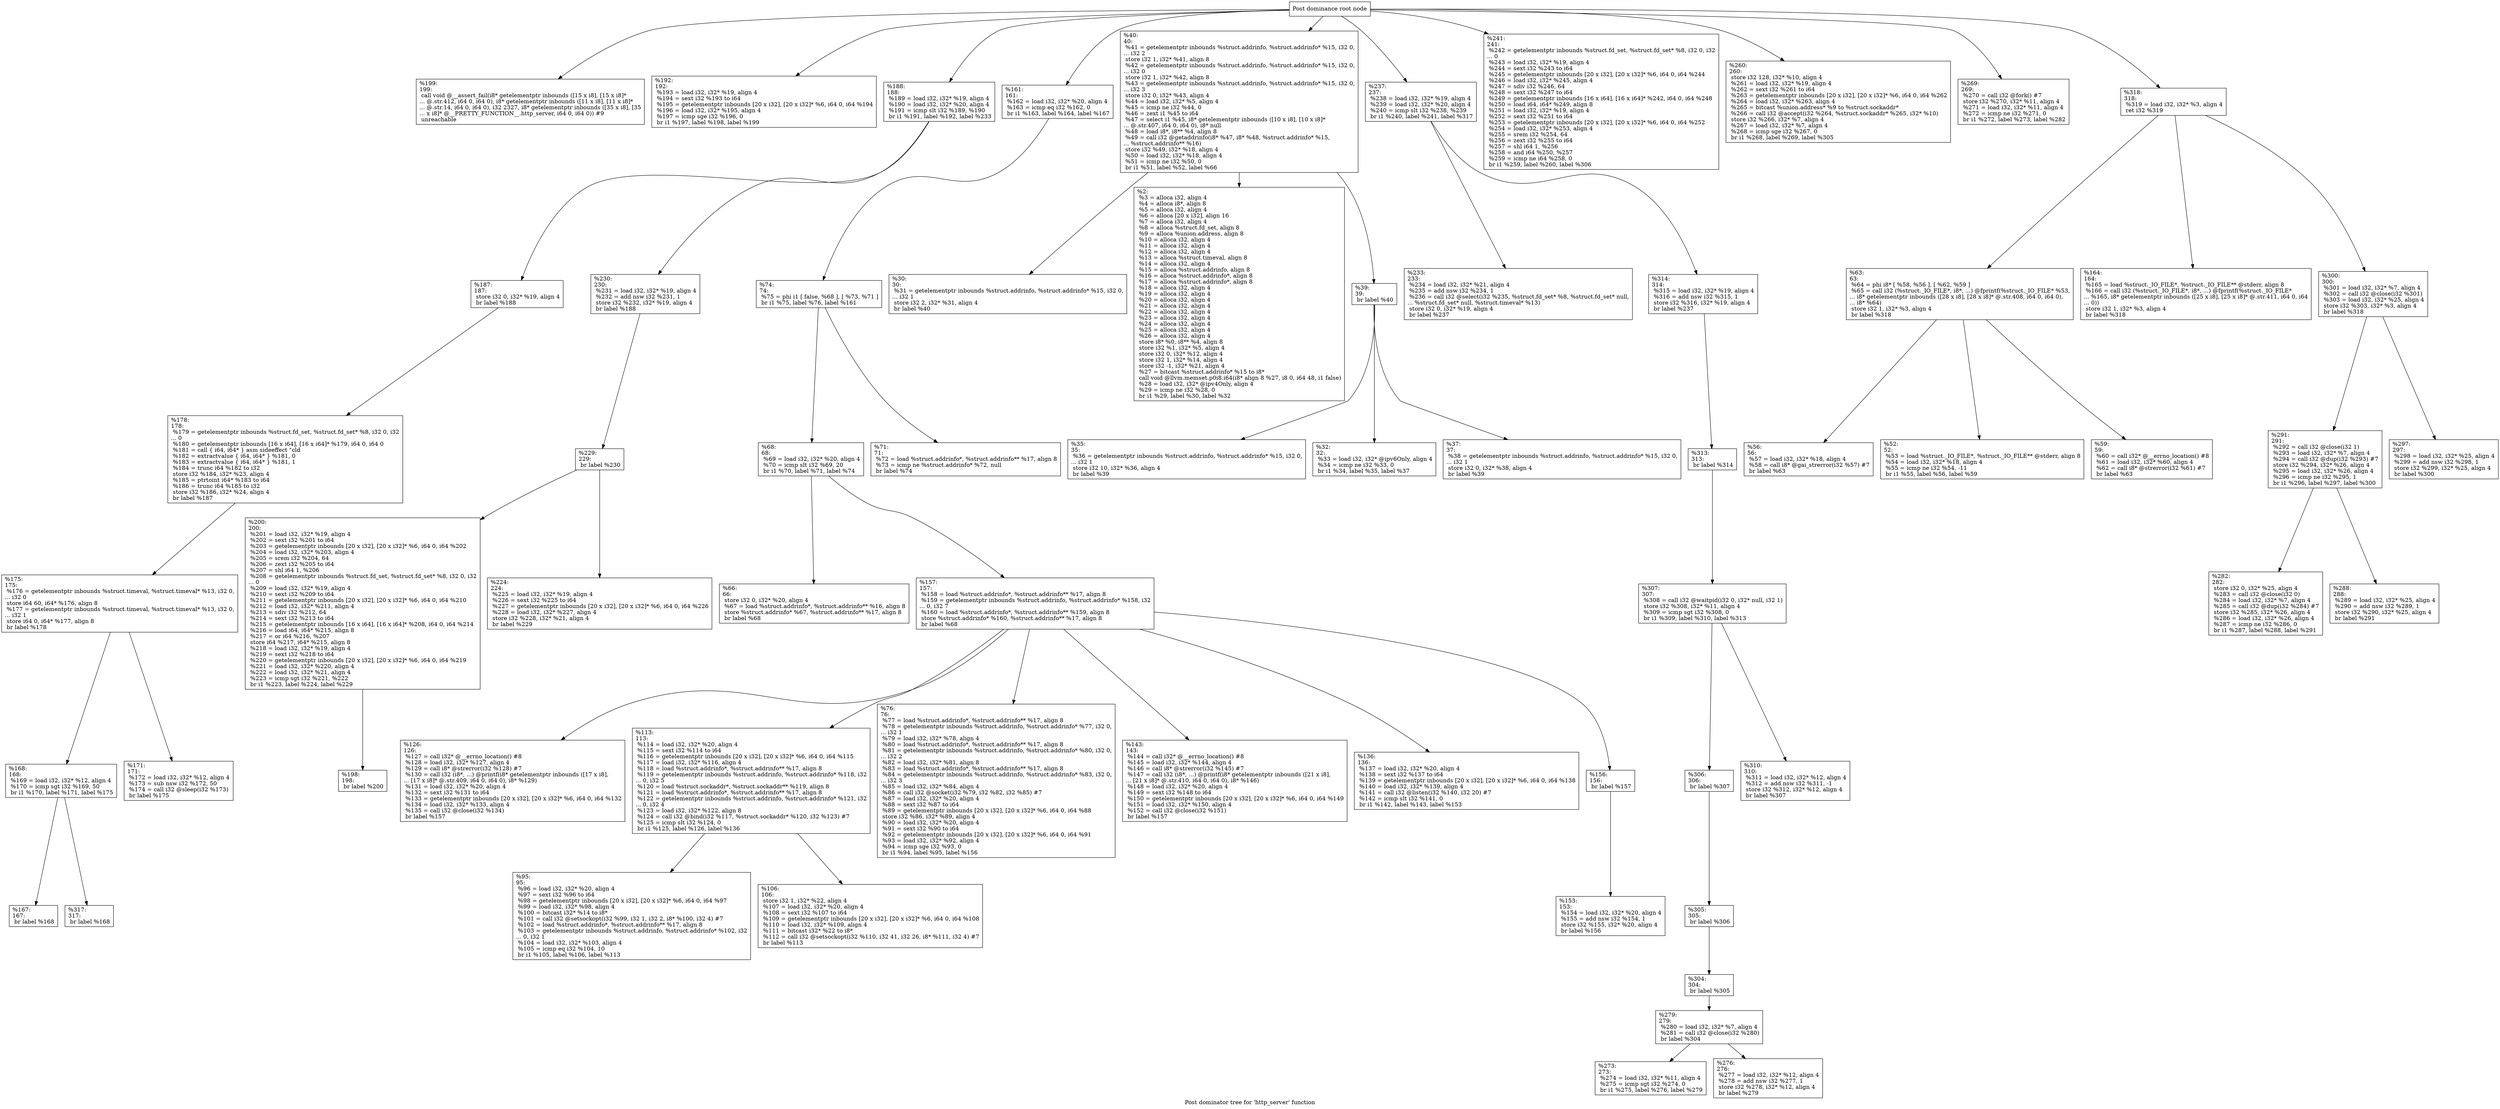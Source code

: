 digraph "Post dominator tree for 'http_server' function" {
	label="Post dominator tree for 'http_server' function";

	Node0x177a2b0 [shape=record,label="{Post dominance root node}"];
	Node0x177a2b0 -> Node0x177a2f0;
	Node0x177a2b0 -> Node0x177a330;
	Node0x177a2b0 -> Node0x177a370;
	Node0x177a2b0 -> Node0x177a4f0;
	Node0x177a2b0 -> Node0x177a5f0;
	Node0x177a2b0 -> Node0x177aab0;
	Node0x177a2b0 -> Node0x177ac30;
	Node0x177a2b0 -> Node0x177acb0;
	Node0x177a2b0 -> Node0x177adb0;
	Node0x177a2b0 -> Node0x177aff0;
	Node0x177a2f0 [shape=record,label="{%199:\l199:                                              \l  call void @__assert_fail(i8* getelementptr inbounds ([15 x i8], [15 x i8]*\l... @.str.412, i64 0, i64 0), i8* getelementptr inbounds ([11 x i8], [11 x i8]*\l... @.str.14, i64 0, i64 0), i32 2327, i8* getelementptr inbounds ([35 x i8], [35\l... x i8]* @__PRETTY_FUNCTION__.http_server, i64 0, i64 0)) #9\l  unreachable\l}"];
	Node0x177a330 [shape=record,label="{%192:\l192:                                              \l  %193 = load i32, i32* %19, align 4\l  %194 = sext i32 %193 to i64\l  %195 = getelementptr inbounds [20 x i32], [20 x i32]* %6, i64 0, i64 %194\l  %196 = load i32, i32* %195, align 4\l  %197 = icmp sge i32 %196, 0\l  br i1 %197, label %198, label %199\l}"];
	Node0x177a370 [shape=record,label="{%188:\l188:                                              \l  %189 = load i32, i32* %19, align 4\l  %190 = load i32, i32* %20, align 4\l  %191 = icmp slt i32 %189, %190\l  br i1 %191, label %192, label %233\l}"];
	Node0x177a370 -> Node0x177a3b0;
	Node0x177a370 -> Node0x177aeb0;
	Node0x177a3b0 [shape=record,label="{%187:\l187:                                              \l  store i32 0, i32* %19, align 4\l  br label %188\l}"];
	Node0x177a3b0 -> Node0x177a3f0;
	Node0x177a3f0 [shape=record,label="{%178:\l178:                                              \l  %179 = getelementptr inbounds %struct.fd_set, %struct.fd_set* %8, i32 0, i32\l... 0\l  %180 = getelementptr inbounds [16 x i64], [16 x i64]* %179, i64 0, i64 0\l  %181 = call \{ i64, i64* \} asm sideeffect \"cld\l  %182 = extractvalue \{ i64, i64* \} %181, 0\l  %183 = extractvalue \{ i64, i64* \} %181, 1\l  %184 = trunc i64 %182 to i32\l  store i32 %184, i32* %23, align 4\l  %185 = ptrtoint i64* %183 to i64\l  %186 = trunc i64 %185 to i32\l  store i32 %186, i32* %24, align 4\l  br label %187\l}"];
	Node0x177a3f0 -> Node0x177a430;
	Node0x177a430 [shape=record,label="{%175:\l175:                                              \l  %176 = getelementptr inbounds %struct.timeval, %struct.timeval* %13, i32 0,\l... i32 0\l  store i64 60, i64* %176, align 8\l  %177 = getelementptr inbounds %struct.timeval, %struct.timeval* %13, i32 0,\l... i32 1\l  store i64 0, i64* %177, align 8\l  br label %178\l}"];
	Node0x177a430 -> Node0x177a470;
	Node0x177a430 -> Node0x177ae70;
	Node0x177a470 [shape=record,label="{%168:\l168:                                              \l  %169 = load i32, i32* %12, align 4\l  %170 = icmp sgt i32 %169, 50\l  br i1 %170, label %171, label %175\l}"];
	Node0x177a470 -> Node0x177a4b0;
	Node0x177a470 -> Node0x177aa70;
	Node0x177a4b0 [shape=record,label="{%167:\l167:                                              \l  br label %168\l}"];
	Node0x177aa70 [shape=record,label="{%317:\l317:                                              \l  br label %168\l}"];
	Node0x177ae70 [shape=record,label="{%171:\l171:                                              \l  %172 = load i32, i32* %12, align 4\l  %173 = sub nsw i32 %172, 50\l  %174 = call i32 @sleep(i32 %173)\l  br label %175\l}"];
	Node0x177aeb0 [shape=record,label="{%230:\l230:                                              \l  %231 = load i32, i32* %19, align 4\l  %232 = add nsw i32 %231, 1\l  store i32 %232, i32* %19, align 4\l  br label %188\l}"];
	Node0x177aeb0 -> Node0x177aef0;
	Node0x177aef0 [shape=record,label="{%229:\l229:                                              \l  br label %230\l}"];
	Node0x177aef0 -> Node0x177af30;
	Node0x177aef0 -> Node0x177afb0;
	Node0x177af30 [shape=record,label="{%200:\l200:                                              \l  %201 = load i32, i32* %19, align 4\l  %202 = sext i32 %201 to i64\l  %203 = getelementptr inbounds [20 x i32], [20 x i32]* %6, i64 0, i64 %202\l  %204 = load i32, i32* %203, align 4\l  %205 = srem i32 %204, 64\l  %206 = zext i32 %205 to i64\l  %207 = shl i64 1, %206\l  %208 = getelementptr inbounds %struct.fd_set, %struct.fd_set* %8, i32 0, i32\l... 0\l  %209 = load i32, i32* %19, align 4\l  %210 = sext i32 %209 to i64\l  %211 = getelementptr inbounds [20 x i32], [20 x i32]* %6, i64 0, i64 %210\l  %212 = load i32, i32* %211, align 4\l  %213 = sdiv i32 %212, 64\l  %214 = sext i32 %213 to i64\l  %215 = getelementptr inbounds [16 x i64], [16 x i64]* %208, i64 0, i64 %214\l  %216 = load i64, i64* %215, align 8\l  %217 = or i64 %216, %207\l  store i64 %217, i64* %215, align 8\l  %218 = load i32, i32* %19, align 4\l  %219 = sext i32 %218 to i64\l  %220 = getelementptr inbounds [20 x i32], [20 x i32]* %6, i64 0, i64 %219\l  %221 = load i32, i32* %220, align 4\l  %222 = load i32, i32* %21, align 4\l  %223 = icmp sgt i32 %221, %222\l  br i1 %223, label %224, label %229\l}"];
	Node0x177af30 -> Node0x177af70;
	Node0x177af70 [shape=record,label="{%198:\l198:                                              \l  br label %200\l}"];
	Node0x177afb0 [shape=record,label="{%224:\l224:                                              \l  %225 = load i32, i32* %19, align 4\l  %226 = sext i32 %225 to i64\l  %227 = getelementptr inbounds [20 x i32], [20 x i32]* %6, i64 0, i64 %226\l  %228 = load i32, i32* %227, align 4\l  store i32 %228, i32* %21, align 4\l  br label %229\l}"];
	Node0x177a4f0 [shape=record,label="{%161:\l161:                                              \l  %162 = load i32, i32* %20, align 4\l  %163 = icmp eq i32 %162, 0\l  br i1 %163, label %164, label %167\l}"];
	Node0x177a4f0 -> Node0x177a530;
	Node0x177a530 [shape=record,label="{%74:\l74:                                               \l  %75 = phi i1 [ false, %68 ], [ %73, %71 ]\l  br i1 %75, label %76, label %161\l}"];
	Node0x177a530 -> Node0x177a570;
	Node0x177a530 -> Node0x177aa30;
	Node0x177a570 [shape=record,label="{%68:\l68:                                               \l  %69 = load i32, i32* %20, align 4\l  %70 = icmp slt i32 %69, 20\l  br i1 %70, label %71, label %74\l}"];
	Node0x177a570 -> Node0x177a5b0;
	Node0x177a570 -> Node0x177a7b0;
	Node0x177a5b0 [shape=record,label="{%66:\l66:                                               \l  store i32 0, i32* %20, align 4\l  %67 = load %struct.addrinfo*, %struct.addrinfo** %16, align 8\l  store %struct.addrinfo* %67, %struct.addrinfo** %17, align 8\l  br label %68\l}"];
	Node0x177a7b0 [shape=record,label="{%157:\l157:                                              \l  %158 = load %struct.addrinfo*, %struct.addrinfo** %17, align 8\l  %159 = getelementptr inbounds %struct.addrinfo, %struct.addrinfo* %158, i32\l... 0, i32 7\l  %160 = load %struct.addrinfo*, %struct.addrinfo** %159, align 8\l  store %struct.addrinfo* %160, %struct.addrinfo** %17, align 8\l  br label %68\l}"];
	Node0x177a7b0 -> Node0x177a7f0;
	Node0x177a7b0 -> Node0x177a830;
	Node0x177a7b0 -> Node0x177a8b0;
	Node0x177a7b0 -> Node0x177a930;
	Node0x177a7b0 -> Node0x177a970;
	Node0x177a7b0 -> Node0x177a9b0;
	Node0x177a7f0 [shape=record,label="{%126:\l126:                                              \l  %127 = call i32* @__errno_location() #8\l  %128 = load i32, i32* %127, align 4\l  %129 = call i8* @strerror(i32 %128) #7\l  %130 = call i32 (i8*, ...) @printf(i8* getelementptr inbounds ([17 x i8],\l... [17 x i8]* @.str.409, i64 0, i64 0), i8* %129)\l  %131 = load i32, i32* %20, align 4\l  %132 = sext i32 %131 to i64\l  %133 = getelementptr inbounds [20 x i32], [20 x i32]* %6, i64 0, i64 %132\l  %134 = load i32, i32* %133, align 4\l  %135 = call i32 @close(i32 %134)\l  br label %157\l}"];
	Node0x177a830 [shape=record,label="{%113:\l113:                                              \l  %114 = load i32, i32* %20, align 4\l  %115 = sext i32 %114 to i64\l  %116 = getelementptr inbounds [20 x i32], [20 x i32]* %6, i64 0, i64 %115\l  %117 = load i32, i32* %116, align 4\l  %118 = load %struct.addrinfo*, %struct.addrinfo** %17, align 8\l  %119 = getelementptr inbounds %struct.addrinfo, %struct.addrinfo* %118, i32\l... 0, i32 5\l  %120 = load %struct.sockaddr*, %struct.sockaddr** %119, align 8\l  %121 = load %struct.addrinfo*, %struct.addrinfo** %17, align 8\l  %122 = getelementptr inbounds %struct.addrinfo, %struct.addrinfo* %121, i32\l... 0, i32 4\l  %123 = load i32, i32* %122, align 8\l  %124 = call i32 @bind(i32 %117, %struct.sockaddr* %120, i32 %123) #7\l  %125 = icmp slt i32 %124, 0\l  br i1 %125, label %126, label %136\l}"];
	Node0x177a830 -> Node0x177a870;
	Node0x177a830 -> Node0x177a8f0;
	Node0x177a870 [shape=record,label="{%95:\l95:                                               \l  %96 = load i32, i32* %20, align 4\l  %97 = sext i32 %96 to i64\l  %98 = getelementptr inbounds [20 x i32], [20 x i32]* %6, i64 0, i64 %97\l  %99 = load i32, i32* %98, align 4\l  %100 = bitcast i32* %14 to i8*\l  %101 = call i32 @setsockopt(i32 %99, i32 1, i32 2, i8* %100, i32 4) #7\l  %102 = load %struct.addrinfo*, %struct.addrinfo** %17, align 8\l  %103 = getelementptr inbounds %struct.addrinfo, %struct.addrinfo* %102, i32\l... 0, i32 1\l  %104 = load i32, i32* %103, align 4\l  %105 = icmp eq i32 %104, 10\l  br i1 %105, label %106, label %113\l}"];
	Node0x177a8f0 [shape=record,label="{%106:\l106:                                              \l  store i32 1, i32* %22, align 4\l  %107 = load i32, i32* %20, align 4\l  %108 = sext i32 %107 to i64\l  %109 = getelementptr inbounds [20 x i32], [20 x i32]* %6, i64 0, i64 %108\l  %110 = load i32, i32* %109, align 4\l  %111 = bitcast i32* %22 to i8*\l  %112 = call i32 @setsockopt(i32 %110, i32 41, i32 26, i8* %111, i32 4) #7\l  br label %113\l}"];
	Node0x177a8b0 [shape=record,label="{%76:\l76:                                               \l  %77 = load %struct.addrinfo*, %struct.addrinfo** %17, align 8\l  %78 = getelementptr inbounds %struct.addrinfo, %struct.addrinfo* %77, i32 0,\l... i32 1\l  %79 = load i32, i32* %78, align 4\l  %80 = load %struct.addrinfo*, %struct.addrinfo** %17, align 8\l  %81 = getelementptr inbounds %struct.addrinfo, %struct.addrinfo* %80, i32 0,\l... i32 2\l  %82 = load i32, i32* %81, align 8\l  %83 = load %struct.addrinfo*, %struct.addrinfo** %17, align 8\l  %84 = getelementptr inbounds %struct.addrinfo, %struct.addrinfo* %83, i32 0,\l... i32 3\l  %85 = load i32, i32* %84, align 4\l  %86 = call i32 @socket(i32 %79, i32 %82, i32 %85) #7\l  %87 = load i32, i32* %20, align 4\l  %88 = sext i32 %87 to i64\l  %89 = getelementptr inbounds [20 x i32], [20 x i32]* %6, i64 0, i64 %88\l  store i32 %86, i32* %89, align 4\l  %90 = load i32, i32* %20, align 4\l  %91 = sext i32 %90 to i64\l  %92 = getelementptr inbounds [20 x i32], [20 x i32]* %6, i64 0, i64 %91\l  %93 = load i32, i32* %92, align 4\l  %94 = icmp sge i32 %93, 0\l  br i1 %94, label %95, label %156\l}"];
	Node0x177a930 [shape=record,label="{%143:\l143:                                              \l  %144 = call i32* @__errno_location() #8\l  %145 = load i32, i32* %144, align 4\l  %146 = call i8* @strerror(i32 %145) #7\l  %147 = call i32 (i8*, ...) @printf(i8* getelementptr inbounds ([21 x i8],\l... [21 x i8]* @.str.410, i64 0, i64 0), i8* %146)\l  %148 = load i32, i32* %20, align 4\l  %149 = sext i32 %148 to i64\l  %150 = getelementptr inbounds [20 x i32], [20 x i32]* %6, i64 0, i64 %149\l  %151 = load i32, i32* %150, align 4\l  %152 = call i32 @close(i32 %151)\l  br label %157\l}"];
	Node0x177a970 [shape=record,label="{%136:\l136:                                              \l  %137 = load i32, i32* %20, align 4\l  %138 = sext i32 %137 to i64\l  %139 = getelementptr inbounds [20 x i32], [20 x i32]* %6, i64 0, i64 %138\l  %140 = load i32, i32* %139, align 4\l  %141 = call i32 @listen(i32 %140, i32 20) #7\l  %142 = icmp slt i32 %141, 0\l  br i1 %142, label %143, label %153\l}"];
	Node0x177a9b0 [shape=record,label="{%156:\l156:                                              \l  br label %157\l}"];
	Node0x177a9b0 -> Node0x177a9f0;
	Node0x177a9f0 [shape=record,label="{%153:\l153:                                              \l  %154 = load i32, i32* %20, align 4\l  %155 = add nsw i32 %154, 1\l  store i32 %155, i32* %20, align 4\l  br label %156\l}"];
	Node0x177aa30 [shape=record,label="{%71:\l71:                                               \l  %72 = load %struct.addrinfo*, %struct.addrinfo** %17, align 8\l  %73 = icmp ne %struct.addrinfo* %72, null\l  br label %74\l}"];
	Node0x177a5f0 [shape=record,label="{%40:\l40:                                               \l  %41 = getelementptr inbounds %struct.addrinfo, %struct.addrinfo* %15, i32 0,\l... i32 2\l  store i32 1, i32* %41, align 8\l  %42 = getelementptr inbounds %struct.addrinfo, %struct.addrinfo* %15, i32 0,\l... i32 0\l  store i32 1, i32* %42, align 8\l  %43 = getelementptr inbounds %struct.addrinfo, %struct.addrinfo* %15, i32 0,\l... i32 3\l  store i32 0, i32* %43, align 4\l  %44 = load i32, i32* %5, align 4\l  %45 = icmp ne i32 %44, 0\l  %46 = zext i1 %45 to i64\l  %47 = select i1 %45, i8* getelementptr inbounds ([10 x i8], [10 x i8]*\l... @.str.407, i64 0, i64 0), i8* null\l  %48 = load i8*, i8** %4, align 8\l  %49 = call i32 @getaddrinfo(i8* %47, i8* %48, %struct.addrinfo* %15,\l... %struct.addrinfo** %16)\l  store i32 %49, i32* %18, align 4\l  %50 = load i32, i32* %18, align 4\l  %51 = icmp ne i32 %50, 0\l  br i1 %51, label %52, label %66\l}"];
	Node0x177a5f0 -> Node0x177a630;
	Node0x177a5f0 -> Node0x177a670;
	Node0x177a5f0 -> Node0x177a6b0;
	Node0x177a630 [shape=record,label="{%30:\l30:                                               \l  %31 = getelementptr inbounds %struct.addrinfo, %struct.addrinfo* %15, i32 0,\l... i32 1\l  store i32 2, i32* %31, align 4\l  br label %40\l}"];
	Node0x177a670 [shape=record,label="{%2:\l  %3 = alloca i32, align 4\l  %4 = alloca i8*, align 8\l  %5 = alloca i32, align 4\l  %6 = alloca [20 x i32], align 16\l  %7 = alloca i32, align 4\l  %8 = alloca %struct.fd_set, align 8\l  %9 = alloca %union.address, align 8\l  %10 = alloca i32, align 4\l  %11 = alloca i32, align 4\l  %12 = alloca i32, align 4\l  %13 = alloca %struct.timeval, align 8\l  %14 = alloca i32, align 4\l  %15 = alloca %struct.addrinfo, align 8\l  %16 = alloca %struct.addrinfo*, align 8\l  %17 = alloca %struct.addrinfo*, align 8\l  %18 = alloca i32, align 4\l  %19 = alloca i32, align 4\l  %20 = alloca i32, align 4\l  %21 = alloca i32, align 4\l  %22 = alloca i32, align 4\l  %23 = alloca i32, align 4\l  %24 = alloca i32, align 4\l  %25 = alloca i32, align 4\l  %26 = alloca i32, align 4\l  store i8* %0, i8** %4, align 8\l  store i32 %1, i32* %5, align 4\l  store i32 0, i32* %12, align 4\l  store i32 1, i32* %14, align 4\l  store i32 -1, i32* %21, align 4\l  %27 = bitcast %struct.addrinfo* %15 to i8*\l  call void @llvm.memset.p0i8.i64(i8* align 8 %27, i8 0, i64 48, i1 false)\l  %28 = load i32, i32* @ipv4Only, align 4\l  %29 = icmp ne i32 %28, 0\l  br i1 %29, label %30, label %32\l}"];
	Node0x177a6b0 [shape=record,label="{%39:\l39:                                               \l  br label %40\l}"];
	Node0x177a6b0 -> Node0x177a6f0;
	Node0x177a6b0 -> Node0x177a730;
	Node0x177a6b0 -> Node0x177a770;
	Node0x177a6f0 [shape=record,label="{%35:\l35:                                               \l  %36 = getelementptr inbounds %struct.addrinfo, %struct.addrinfo* %15, i32 0,\l... i32 1\l  store i32 10, i32* %36, align 4\l  br label %39\l}"];
	Node0x177a730 [shape=record,label="{%32:\l32:                                               \l  %33 = load i32, i32* @ipv6Only, align 4\l  %34 = icmp ne i32 %33, 0\l  br i1 %34, label %35, label %37\l}"];
	Node0x177a770 [shape=record,label="{%37:\l37:                                               \l  %38 = getelementptr inbounds %struct.addrinfo, %struct.addrinfo* %15, i32 0,\l... i32 1\l  store i32 0, i32* %38, align 4\l  br label %39\l}"];
	Node0x177aab0 [shape=record,label="{%237:\l237:                                              \l  %238 = load i32, i32* %19, align 4\l  %239 = load i32, i32* %20, align 4\l  %240 = icmp slt i32 %238, %239\l  br i1 %240, label %241, label %317\l}"];
	Node0x177aab0 -> Node0x177aaf0;
	Node0x177aab0 -> Node0x177ab30;
	Node0x177aaf0 [shape=record,label="{%233:\l233:                                              \l  %234 = load i32, i32* %21, align 4\l  %235 = add nsw i32 %234, 1\l  %236 = call i32 @select(i32 %235, %struct.fd_set* %8, %struct.fd_set* null,\l... %struct.fd_set* null, %struct.timeval* %13)\l  store i32 0, i32* %19, align 4\l  br label %237\l}"];
	Node0x177ab30 [shape=record,label="{%314:\l314:                                              \l  %315 = load i32, i32* %19, align 4\l  %316 = add nsw i32 %315, 1\l  store i32 %316, i32* %19, align 4\l  br label %237\l}"];
	Node0x177ab30 -> Node0x177ab70;
	Node0x177ab70 [shape=record,label="{%313:\l313:                                              \l  br label %314\l}"];
	Node0x177ab70 -> Node0x177abb0;
	Node0x177abb0 [shape=record,label="{%307:\l307:                                              \l  %308 = call i32 @waitpid(i32 0, i32* null, i32 1)\l  store i32 %308, i32* %11, align 4\l  %309 = icmp sgt i32 %308, 0\l  br i1 %309, label %310, label %313\l}"];
	Node0x177abb0 -> Node0x177abf0;
	Node0x177abb0 -> Node0x177ae30;
	Node0x177abf0 [shape=record,label="{%306:\l306:                                              \l  br label %307\l}"];
	Node0x177abf0 -> Node0x177ac70;
	Node0x177ac70 [shape=record,label="{%305:\l305:                                              \l  br label %306\l}"];
	Node0x177ac70 -> Node0x177acf0;
	Node0x177acf0 [shape=record,label="{%304:\l304:                                              \l  br label %305\l}"];
	Node0x177acf0 -> Node0x177ad30;
	Node0x177ad30 [shape=record,label="{%279:\l279:                                              \l  %280 = load i32, i32* %7, align 4\l  %281 = call i32 @close(i32 %280)\l  br label %304\l}"];
	Node0x177ad30 -> Node0x177ad70;
	Node0x177ad30 -> Node0x177adf0;
	Node0x177ad70 [shape=record,label="{%273:\l273:                                              \l  %274 = load i32, i32* %11, align 4\l  %275 = icmp sgt i32 %274, 0\l  br i1 %275, label %276, label %279\l}"];
	Node0x177adf0 [shape=record,label="{%276:\l276:                                              \l  %277 = load i32, i32* %12, align 4\l  %278 = add nsw i32 %277, 1\l  store i32 %278, i32* %12, align 4\l  br label %279\l}"];
	Node0x177ae30 [shape=record,label="{%310:\l310:                                              \l  %311 = load i32, i32* %12, align 4\l  %312 = add nsw i32 %311, -1\l  store i32 %312, i32* %12, align 4\l  br label %307\l}"];
	Node0x177ac30 [shape=record,label="{%241:\l241:                                              \l  %242 = getelementptr inbounds %struct.fd_set, %struct.fd_set* %8, i32 0, i32\l... 0\l  %243 = load i32, i32* %19, align 4\l  %244 = sext i32 %243 to i64\l  %245 = getelementptr inbounds [20 x i32], [20 x i32]* %6, i64 0, i64 %244\l  %246 = load i32, i32* %245, align 4\l  %247 = sdiv i32 %246, 64\l  %248 = sext i32 %247 to i64\l  %249 = getelementptr inbounds [16 x i64], [16 x i64]* %242, i64 0, i64 %248\l  %250 = load i64, i64* %249, align 8\l  %251 = load i32, i32* %19, align 4\l  %252 = sext i32 %251 to i64\l  %253 = getelementptr inbounds [20 x i32], [20 x i32]* %6, i64 0, i64 %252\l  %254 = load i32, i32* %253, align 4\l  %255 = srem i32 %254, 64\l  %256 = zext i32 %255 to i64\l  %257 = shl i64 1, %256\l  %258 = and i64 %250, %257\l  %259 = icmp ne i64 %258, 0\l  br i1 %259, label %260, label %306\l}"];
	Node0x177acb0 [shape=record,label="{%260:\l260:                                              \l  store i32 128, i32* %10, align 4\l  %261 = load i32, i32* %19, align 4\l  %262 = sext i32 %261 to i64\l  %263 = getelementptr inbounds [20 x i32], [20 x i32]* %6, i64 0, i64 %262\l  %264 = load i32, i32* %263, align 4\l  %265 = bitcast %union.address* %9 to %struct.sockaddr*\l  %266 = call i32 @accept(i32 %264, %struct.sockaddr* %265, i32* %10)\l  store i32 %266, i32* %7, align 4\l  %267 = load i32, i32* %7, align 4\l  %268 = icmp sge i32 %267, 0\l  br i1 %268, label %269, label %305\l}"];
	Node0x177adb0 [shape=record,label="{%269:\l269:                                              \l  %270 = call i32 @fork() #7\l  store i32 %270, i32* %11, align 4\l  %271 = load i32, i32* %11, align 4\l  %272 = icmp ne i32 %271, 0\l  br i1 %272, label %273, label %282\l}"];
	Node0x177aff0 [shape=record,label="{%318:\l318:                                              \l  %319 = load i32, i32* %3, align 4\l  ret i32 %319\l}"];
	Node0x177aff0 -> Node0x177b030;
	Node0x177aff0 -> Node0x177b130;
	Node0x177aff0 -> Node0x177b170;
	Node0x177b030 [shape=record,label="{%63:\l63:                                               \l  %64 = phi i8* [ %58, %56 ], [ %62, %59 ]\l  %65 = call i32 (%struct._IO_FILE*, i8*, ...) @fprintf(%struct._IO_FILE* %53,\l... i8* getelementptr inbounds ([28 x i8], [28 x i8]* @.str.408, i64 0, i64 0),\l... i8* %64)\l  store i32 1, i32* %3, align 4\l  br label %318\l}"];
	Node0x177b030 -> Node0x177b070;
	Node0x177b030 -> Node0x177b0b0;
	Node0x177b030 -> Node0x177b0f0;
	Node0x177b070 [shape=record,label="{%56:\l56:                                               \l  %57 = load i32, i32* %18, align 4\l  %58 = call i8* @gai_strerror(i32 %57) #7\l  br label %63\l}"];
	Node0x177b0b0 [shape=record,label="{%52:\l52:                                               \l  %53 = load %struct._IO_FILE*, %struct._IO_FILE** @stderr, align 8\l  %54 = load i32, i32* %18, align 4\l  %55 = icmp ne i32 %54, -11\l  br i1 %55, label %56, label %59\l}"];
	Node0x177b0f0 [shape=record,label="{%59:\l59:                                               \l  %60 = call i32* @__errno_location() #8\l  %61 = load i32, i32* %60, align 4\l  %62 = call i8* @strerror(i32 %61) #7\l  br label %63\l}"];
	Node0x177b130 [shape=record,label="{%164:\l164:                                              \l  %165 = load %struct._IO_FILE*, %struct._IO_FILE** @stderr, align 8\l  %166 = call i32 (%struct._IO_FILE*, i8*, ...) @fprintf(%struct._IO_FILE*\l... %165, i8* getelementptr inbounds ([25 x i8], [25 x i8]* @.str.411, i64 0, i64\l... 0))\l  store i32 1, i32* %3, align 4\l  br label %318\l}"];
	Node0x177b170 [shape=record,label="{%300:\l300:                                              \l  %301 = load i32, i32* %7, align 4\l  %302 = call i32 @close(i32 %301)\l  %303 = load i32, i32* %25, align 4\l  store i32 %303, i32* %3, align 4\l  br label %318\l}"];
	Node0x177b170 -> Node0x177b1b0;
	Node0x177b170 -> Node0x177b270;
	Node0x177b1b0 [shape=record,label="{%291:\l291:                                              \l  %292 = call i32 @close(i32 1)\l  %293 = load i32, i32* %7, align 4\l  %294 = call i32 @dup(i32 %293) #7\l  store i32 %294, i32* %26, align 4\l  %295 = load i32, i32* %26, align 4\l  %296 = icmp ne i32 %295, 1\l  br i1 %296, label %297, label %300\l}"];
	Node0x177b1b0 -> Node0x177b1f0;
	Node0x177b1b0 -> Node0x177b230;
	Node0x177b1f0 [shape=record,label="{%282:\l282:                                              \l  store i32 0, i32* %25, align 4\l  %283 = call i32 @close(i32 0)\l  %284 = load i32, i32* %7, align 4\l  %285 = call i32 @dup(i32 %284) #7\l  store i32 %285, i32* %26, align 4\l  %286 = load i32, i32* %26, align 4\l  %287 = icmp ne i32 %286, 0\l  br i1 %287, label %288, label %291\l}"];
	Node0x177b230 [shape=record,label="{%288:\l288:                                              \l  %289 = load i32, i32* %25, align 4\l  %290 = add nsw i32 %289, 1\l  store i32 %290, i32* %25, align 4\l  br label %291\l}"];
	Node0x177b270 [shape=record,label="{%297:\l297:                                              \l  %298 = load i32, i32* %25, align 4\l  %299 = add nsw i32 %298, 1\l  store i32 %299, i32* %25, align 4\l  br label %300\l}"];
}
